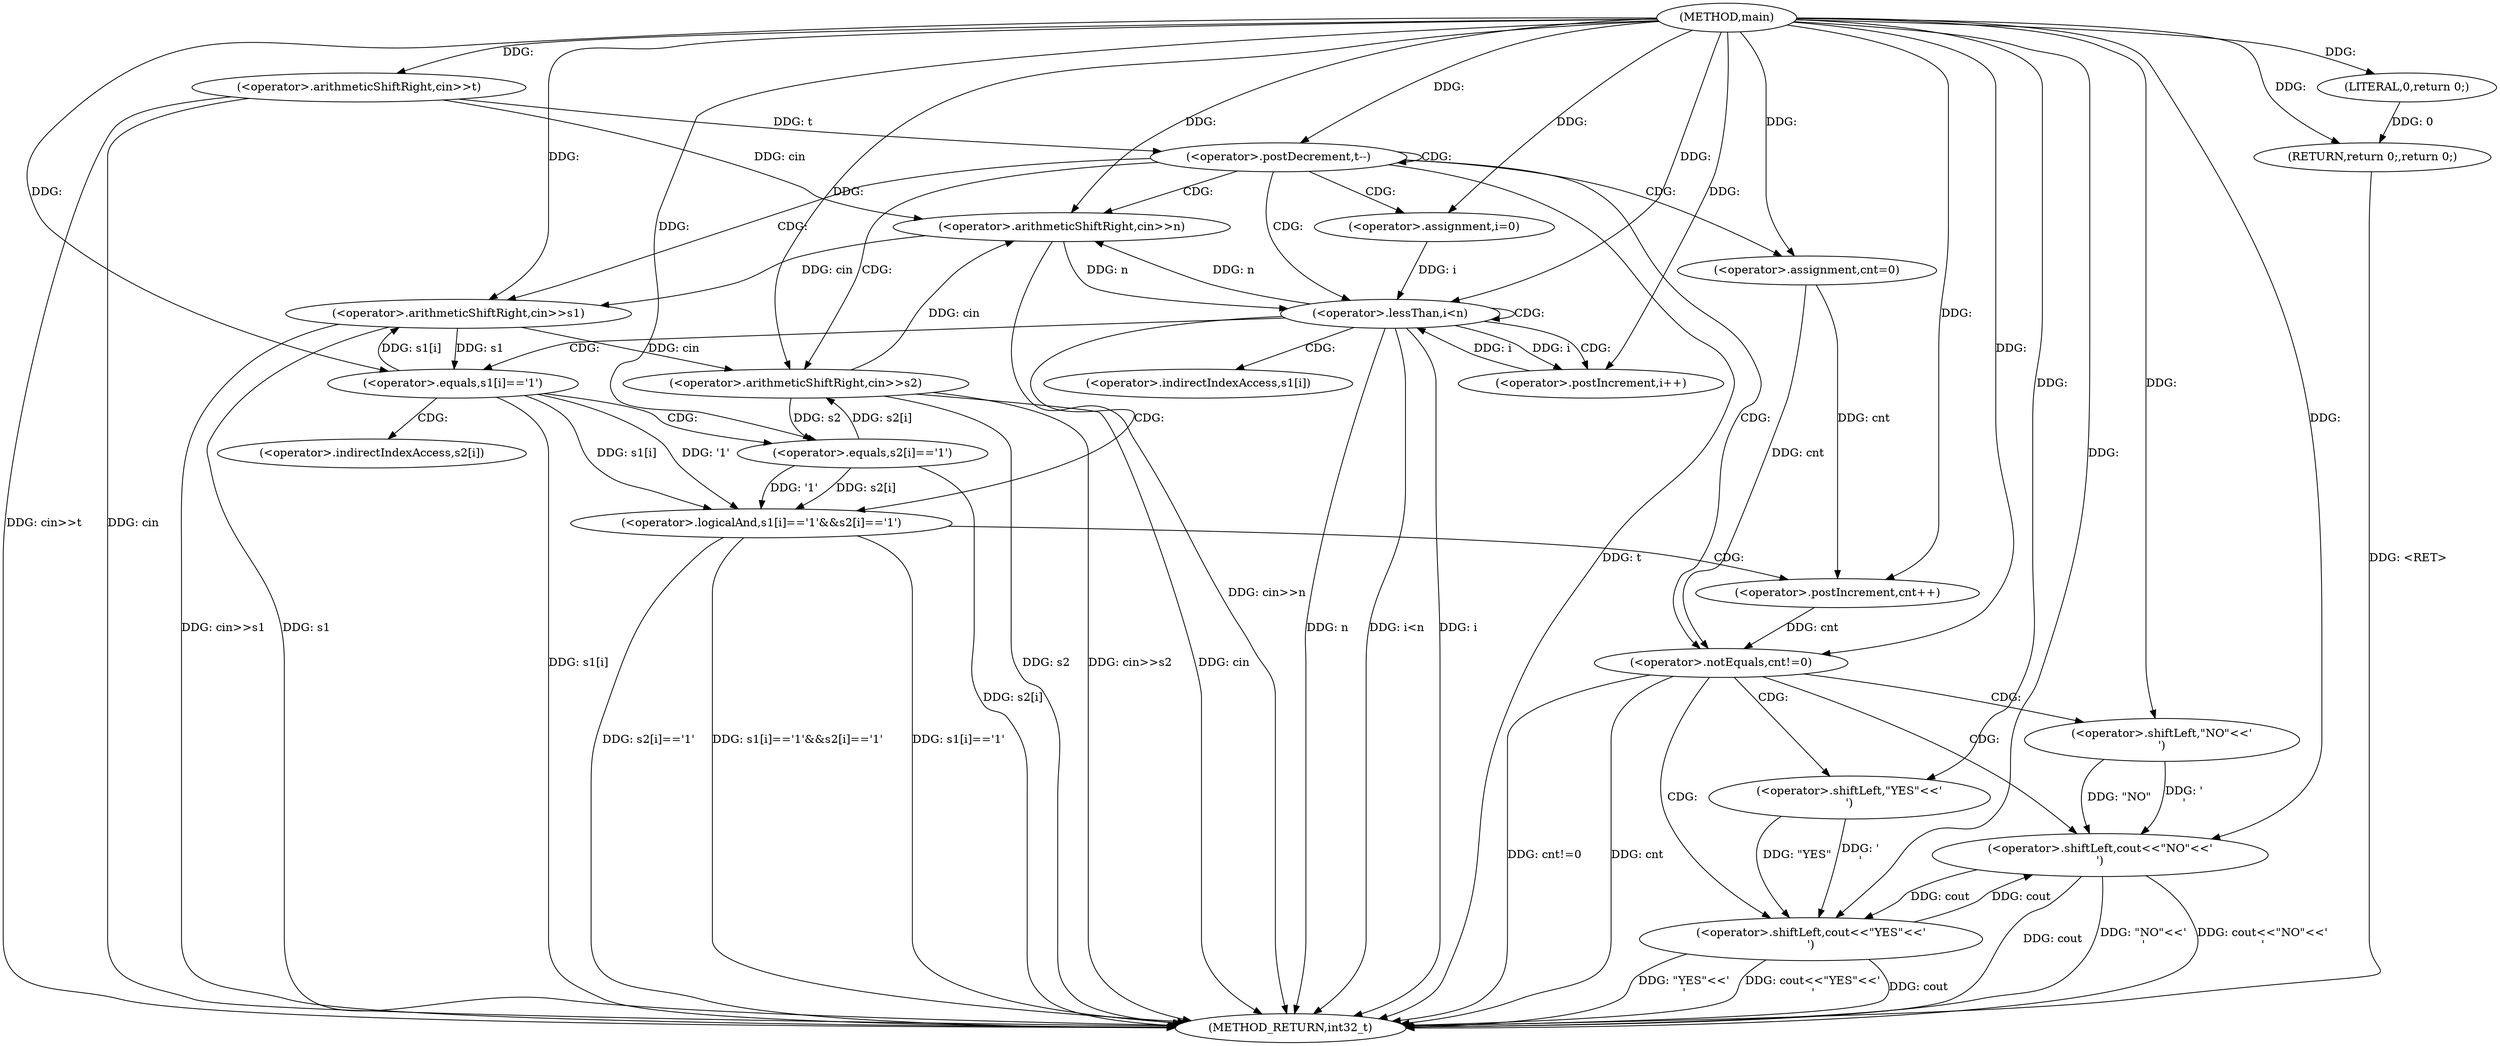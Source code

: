 digraph "main" {  
"1000101" [label = "(METHOD,main)" ]
"1000169" [label = "(METHOD_RETURN,int32_t)" ]
"1000104" [label = "(<operator>.arithmeticShiftRight,cin>>t)" ]
"1000167" [label = "(RETURN,return 0;,return 0;)" ]
"1000108" [label = "(<operator>.postDecrement,t--)" ]
"1000168" [label = "(LITERAL,0,return 0;)" ]
"1000115" [label = "(<operator>.assignment,cnt=0)" ]
"1000118" [label = "(<operator>.arithmeticShiftRight,cin>>n)" ]
"1000121" [label = "(<operator>.arithmeticShiftRight,cin>>s1)" ]
"1000124" [label = "(<operator>.arithmeticShiftRight,cin>>s2)" ]
"1000129" [label = "(<operator>.assignment,i=0)" ]
"1000132" [label = "(<operator>.lessThan,i<n)" ]
"1000135" [label = "(<operator>.postIncrement,i++)" ]
"1000153" [label = "(<operator>.notEquals,cnt!=0)" ]
"1000156" [label = "(<operator>.shiftLeft,cout<<\"NO\"<<'\n')" ]
"1000162" [label = "(<operator>.shiftLeft,cout<<\"YES\"<<'\n')" ]
"1000139" [label = "(<operator>.logicalAnd,s1[i]=='1'&&s2[i]=='1')" ]
"1000150" [label = "(<operator>.postIncrement,cnt++)" ]
"1000158" [label = "(<operator>.shiftLeft,\"NO\"<<'\n')" ]
"1000164" [label = "(<operator>.shiftLeft,\"YES\"<<'\n')" ]
"1000140" [label = "(<operator>.equals,s1[i]=='1')" ]
"1000145" [label = "(<operator>.equals,s2[i]=='1')" ]
"1000141" [label = "(<operator>.indirectIndexAccess,s1[i])" ]
"1000146" [label = "(<operator>.indirectIndexAccess,s2[i])" ]
  "1000104" -> "1000169"  [ label = "DDG: cin"] 
  "1000104" -> "1000169"  [ label = "DDG: cin>>t"] 
  "1000108" -> "1000169"  [ label = "DDG: t"] 
  "1000118" -> "1000169"  [ label = "DDG: cin>>n"] 
  "1000121" -> "1000169"  [ label = "DDG: s1"] 
  "1000121" -> "1000169"  [ label = "DDG: cin>>s1"] 
  "1000124" -> "1000169"  [ label = "DDG: cin"] 
  "1000124" -> "1000169"  [ label = "DDG: s2"] 
  "1000124" -> "1000169"  [ label = "DDG: cin>>s2"] 
  "1000132" -> "1000169"  [ label = "DDG: i"] 
  "1000132" -> "1000169"  [ label = "DDG: n"] 
  "1000132" -> "1000169"  [ label = "DDG: i<n"] 
  "1000153" -> "1000169"  [ label = "DDG: cnt"] 
  "1000153" -> "1000169"  [ label = "DDG: cnt!=0"] 
  "1000162" -> "1000169"  [ label = "DDG: cout"] 
  "1000162" -> "1000169"  [ label = "DDG: \"YES\"<<'\n'"] 
  "1000162" -> "1000169"  [ label = "DDG: cout<<\"YES\"<<'\n'"] 
  "1000156" -> "1000169"  [ label = "DDG: cout"] 
  "1000156" -> "1000169"  [ label = "DDG: \"NO\"<<'\n'"] 
  "1000156" -> "1000169"  [ label = "DDG: cout<<\"NO\"<<'\n'"] 
  "1000140" -> "1000169"  [ label = "DDG: s1[i]"] 
  "1000139" -> "1000169"  [ label = "DDG: s1[i]=='1'"] 
  "1000145" -> "1000169"  [ label = "DDG: s2[i]"] 
  "1000139" -> "1000169"  [ label = "DDG: s2[i]=='1'"] 
  "1000139" -> "1000169"  [ label = "DDG: s1[i]=='1'&&s2[i]=='1'"] 
  "1000167" -> "1000169"  [ label = "DDG: <RET>"] 
  "1000168" -> "1000167"  [ label = "DDG: 0"] 
  "1000101" -> "1000167"  [ label = "DDG: "] 
  "1000101" -> "1000104"  [ label = "DDG: "] 
  "1000101" -> "1000168"  [ label = "DDG: "] 
  "1000104" -> "1000108"  [ label = "DDG: t"] 
  "1000101" -> "1000108"  [ label = "DDG: "] 
  "1000101" -> "1000115"  [ label = "DDG: "] 
  "1000104" -> "1000118"  [ label = "DDG: cin"] 
  "1000124" -> "1000118"  [ label = "DDG: cin"] 
  "1000101" -> "1000118"  [ label = "DDG: "] 
  "1000132" -> "1000118"  [ label = "DDG: n"] 
  "1000118" -> "1000121"  [ label = "DDG: cin"] 
  "1000101" -> "1000121"  [ label = "DDG: "] 
  "1000140" -> "1000121"  [ label = "DDG: s1[i]"] 
  "1000121" -> "1000124"  [ label = "DDG: cin"] 
  "1000101" -> "1000124"  [ label = "DDG: "] 
  "1000145" -> "1000124"  [ label = "DDG: s2[i]"] 
  "1000101" -> "1000129"  [ label = "DDG: "] 
  "1000129" -> "1000132"  [ label = "DDG: i"] 
  "1000135" -> "1000132"  [ label = "DDG: i"] 
  "1000101" -> "1000132"  [ label = "DDG: "] 
  "1000118" -> "1000132"  [ label = "DDG: n"] 
  "1000132" -> "1000135"  [ label = "DDG: i"] 
  "1000101" -> "1000135"  [ label = "DDG: "] 
  "1000115" -> "1000153"  [ label = "DDG: cnt"] 
  "1000150" -> "1000153"  [ label = "DDG: cnt"] 
  "1000101" -> "1000153"  [ label = "DDG: "] 
  "1000162" -> "1000156"  [ label = "DDG: cout"] 
  "1000101" -> "1000156"  [ label = "DDG: "] 
  "1000158" -> "1000156"  [ label = "DDG: '\n'"] 
  "1000158" -> "1000156"  [ label = "DDG: \"NO\""] 
  "1000101" -> "1000158"  [ label = "DDG: "] 
  "1000156" -> "1000162"  [ label = "DDG: cout"] 
  "1000101" -> "1000162"  [ label = "DDG: "] 
  "1000164" -> "1000162"  [ label = "DDG: \"YES\""] 
  "1000164" -> "1000162"  [ label = "DDG: '\n'"] 
  "1000140" -> "1000139"  [ label = "DDG: s1[i]"] 
  "1000140" -> "1000139"  [ label = "DDG: '1'"] 
  "1000145" -> "1000139"  [ label = "DDG: s2[i]"] 
  "1000145" -> "1000139"  [ label = "DDG: '1'"] 
  "1000115" -> "1000150"  [ label = "DDG: cnt"] 
  "1000101" -> "1000150"  [ label = "DDG: "] 
  "1000101" -> "1000164"  [ label = "DDG: "] 
  "1000121" -> "1000140"  [ label = "DDG: s1"] 
  "1000101" -> "1000140"  [ label = "DDG: "] 
  "1000124" -> "1000145"  [ label = "DDG: s2"] 
  "1000101" -> "1000145"  [ label = "DDG: "] 
  "1000108" -> "1000153"  [ label = "CDG: "] 
  "1000108" -> "1000118"  [ label = "CDG: "] 
  "1000108" -> "1000121"  [ label = "CDG: "] 
  "1000108" -> "1000132"  [ label = "CDG: "] 
  "1000108" -> "1000129"  [ label = "CDG: "] 
  "1000108" -> "1000124"  [ label = "CDG: "] 
  "1000108" -> "1000108"  [ label = "CDG: "] 
  "1000108" -> "1000115"  [ label = "CDG: "] 
  "1000132" -> "1000141"  [ label = "CDG: "] 
  "1000132" -> "1000139"  [ label = "CDG: "] 
  "1000132" -> "1000135"  [ label = "CDG: "] 
  "1000132" -> "1000132"  [ label = "CDG: "] 
  "1000132" -> "1000140"  [ label = "CDG: "] 
  "1000153" -> "1000164"  [ label = "CDG: "] 
  "1000153" -> "1000156"  [ label = "CDG: "] 
  "1000153" -> "1000158"  [ label = "CDG: "] 
  "1000153" -> "1000162"  [ label = "CDG: "] 
  "1000139" -> "1000150"  [ label = "CDG: "] 
  "1000140" -> "1000145"  [ label = "CDG: "] 
  "1000140" -> "1000146"  [ label = "CDG: "] 
}
